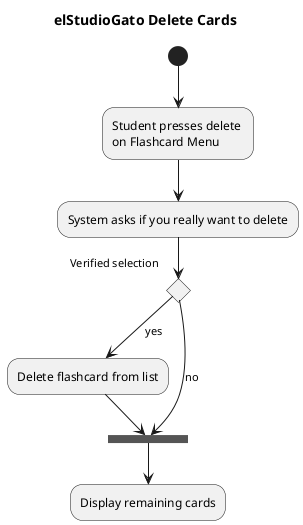 @startuml
title  elStudioGato Delete Cards


(*) --> "Student presses delete \non Flashcard Menu"
--> "System asks if you really want to delete"
if "Verified selection" then
     -->[yes]"Delete flashcard from list"
     --> ===done===
   else
     -->[no] ===done===
endif

--> "Display remaining cards"

@enduml